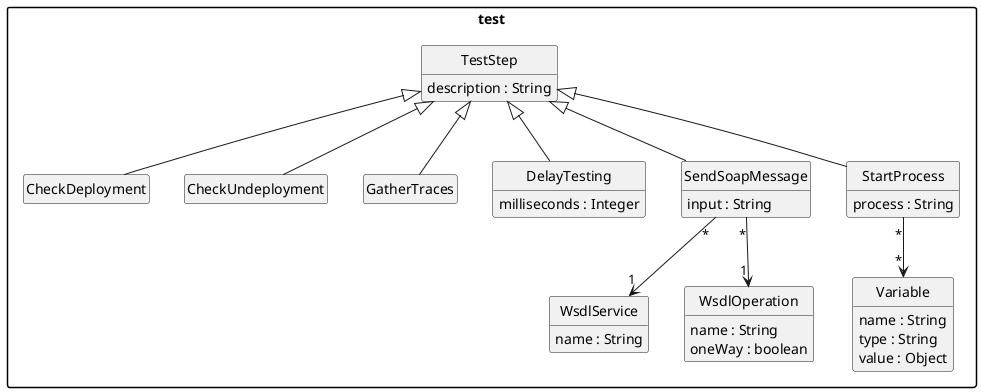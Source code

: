 @startuml

package "test" {

	class TestStep {
	  description : String
	}

	class CheckDeployment extends TestStep
	class CheckUndeployment extends TestStep
	class GatherTraces extends TestStep
	class DelayTesting extends TestStep {
	  milliseconds : Integer
	}
	class SendSoapMessage extends TestStep {
	  input : String

	}
	class WsdlService{
	 name : String
	}
	class WsdlOperation {
	name : String
	oneWay : boolean
	}
	class StartProcess extends TestStep{
	  process : String
	}
	class Variable {
	  name : String
	  type : String
	  value : Object
	}

}

StartProcess "*" -down-> "*" Variable
SendSoapMessage "*" -down-> "1" WsdlService
SendSoapMessage "*" -down-> "1" WsdlOperation

hide empty members
hide empty methods
hide circle

skinparam monochrome true
skinparam shadowing false
skinparam packageStyle rect
@enduml
